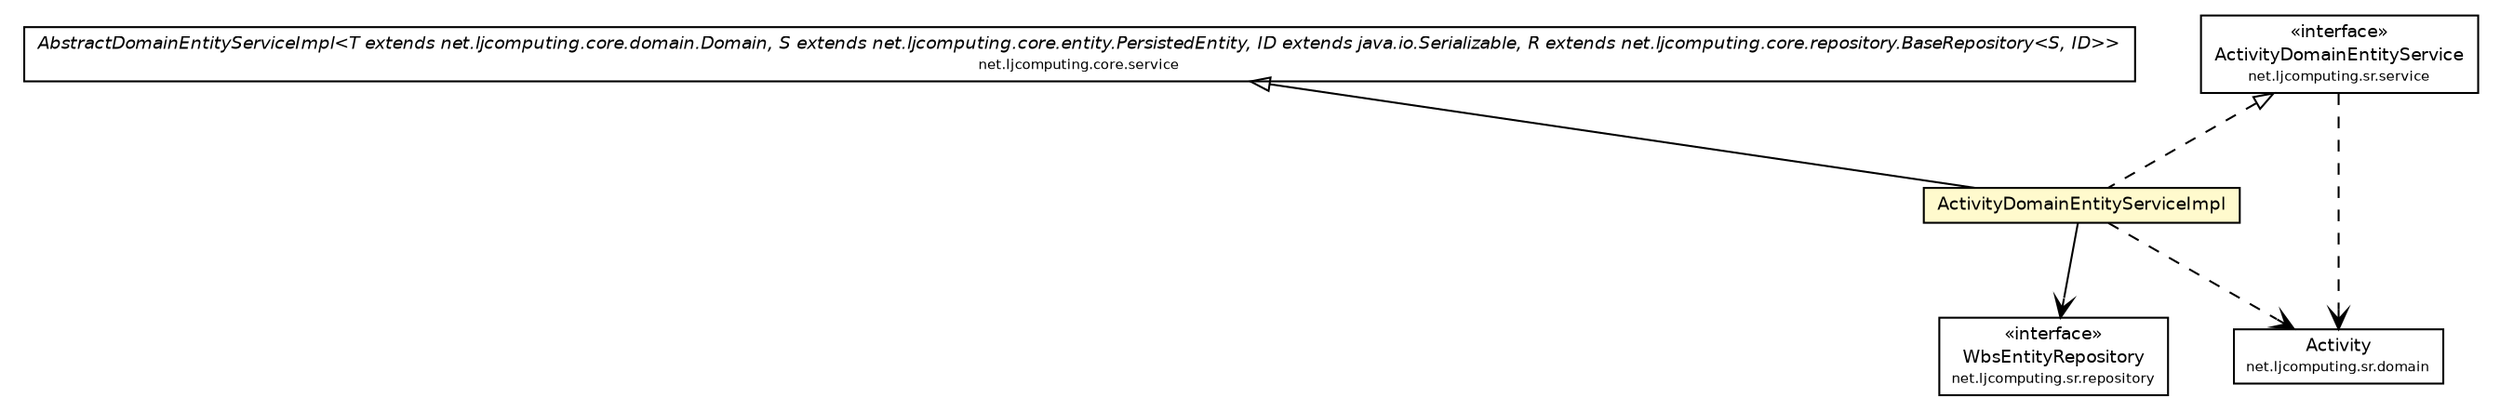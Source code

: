 #!/usr/local/bin/dot
#
# Class diagram 
# Generated by UMLGraph version R5_6 (http://www.umlgraph.org/)
#

digraph G {
	edge [fontname="Helvetica",fontsize=10,labelfontname="Helvetica",labelfontsize=10];
	node [fontname="Helvetica",fontsize=10,shape=plaintext];
	nodesep=0.25;
	ranksep=0.5;
	// net.ljcomputing.core.service.AbstractDomainEntityServiceImpl<T extends net.ljcomputing.core.domain.Domain, S extends net.ljcomputing.core.entity.PersistedEntity, ID extends java.io.Serializable, R extends net.ljcomputing.core.repository.BaseRepository<S, ID>>
	c856 [label=<<table title="net.ljcomputing.core.service.AbstractDomainEntityServiceImpl" border="0" cellborder="1" cellspacing="0" cellpadding="2" port="p" href="../../../core/service/AbstractDomainEntityServiceImpl.html">
		<tr><td><table border="0" cellspacing="0" cellpadding="1">
<tr><td align="center" balign="center"><font face="Helvetica-Oblique"> AbstractDomainEntityServiceImpl&lt;T extends net.ljcomputing.core.domain.Domain, S extends net.ljcomputing.core.entity.PersistedEntity, ID extends java.io.Serializable, R extends net.ljcomputing.core.repository.BaseRepository&lt;S, ID&gt;&gt; </font></td></tr>
<tr><td align="center" balign="center"><font point-size="7.0"> net.ljcomputing.core.service </font></td></tr>
		</table></td></tr>
		</table>>, URL="../../../core/service/AbstractDomainEntityServiceImpl.html", fontname="Helvetica", fontcolor="black", fontsize=9.0];
	// net.ljcomputing.sr.repository.WbsEntityRepository
	c859 [label=<<table title="net.ljcomputing.sr.repository.WbsEntityRepository" border="0" cellborder="1" cellspacing="0" cellpadding="2" port="p" href="../../repository/WbsEntityRepository.html">
		<tr><td><table border="0" cellspacing="0" cellpadding="1">
<tr><td align="center" balign="center"> &#171;interface&#187; </td></tr>
<tr><td align="center" balign="center"> WbsEntityRepository </td></tr>
<tr><td align="center" balign="center"><font point-size="7.0"> net.ljcomputing.sr.repository </font></td></tr>
		</table></td></tr>
		</table>>, URL="../../repository/WbsEntityRepository.html", fontname="Helvetica", fontcolor="black", fontsize=9.0];
	// net.ljcomputing.sr.domain.Activity
	c870 [label=<<table title="net.ljcomputing.sr.domain.Activity" border="0" cellborder="1" cellspacing="0" cellpadding="2" port="p" href="../../domain/Activity.html">
		<tr><td><table border="0" cellspacing="0" cellpadding="1">
<tr><td align="center" balign="center"> Activity </td></tr>
<tr><td align="center" balign="center"><font point-size="7.0"> net.ljcomputing.sr.domain </font></td></tr>
		</table></td></tr>
		</table>>, URL="../../domain/Activity.html", fontname="Helvetica", fontcolor="black", fontsize=9.0];
	// net.ljcomputing.sr.service.impl.ActivityDomainEntityServiceImpl
	c874 [label=<<table title="net.ljcomputing.sr.service.impl.ActivityDomainEntityServiceImpl" border="0" cellborder="1" cellspacing="0" cellpadding="2" port="p" bgcolor="lemonChiffon" href="./ActivityDomainEntityServiceImpl.html">
		<tr><td><table border="0" cellspacing="0" cellpadding="1">
<tr><td align="center" balign="center"> ActivityDomainEntityServiceImpl </td></tr>
		</table></td></tr>
		</table>>, URL="./ActivityDomainEntityServiceImpl.html", fontname="Helvetica", fontcolor="black", fontsize=9.0];
	// net.ljcomputing.sr.service.ActivityDomainEntityService
	c875 [label=<<table title="net.ljcomputing.sr.service.ActivityDomainEntityService" border="0" cellborder="1" cellspacing="0" cellpadding="2" port="p" href="../ActivityDomainEntityService.html">
		<tr><td><table border="0" cellspacing="0" cellpadding="1">
<tr><td align="center" balign="center"> &#171;interface&#187; </td></tr>
<tr><td align="center" balign="center"> ActivityDomainEntityService </td></tr>
<tr><td align="center" balign="center"><font point-size="7.0"> net.ljcomputing.sr.service </font></td></tr>
		</table></td></tr>
		</table>>, URL="../ActivityDomainEntityService.html", fontname="Helvetica", fontcolor="black", fontsize=9.0];
	//net.ljcomputing.sr.service.impl.ActivityDomainEntityServiceImpl extends net.ljcomputing.core.service.AbstractDomainEntityServiceImpl<net.ljcomputing.sr.domain.Activity, net.ljcomputing.sr.entity.ActivityEntity, java.lang.String, net.ljcomputing.sr.repository.ActivityEntityRepository>
	c856:p -> c874:p [dir=back,arrowtail=empty];
	//net.ljcomputing.sr.service.impl.ActivityDomainEntityServiceImpl implements net.ljcomputing.sr.service.ActivityDomainEntityService
	c875:p -> c874:p [dir=back,arrowtail=empty,style=dashed];
	// net.ljcomputing.sr.service.impl.ActivityDomainEntityServiceImpl NAVASSOC net.ljcomputing.sr.repository.WbsEntityRepository
	c874:p -> c859:p [taillabel="", label="", headlabel="", fontname="Helvetica", fontcolor="black", fontsize=10.0, color="black", arrowhead=open];
	// net.ljcomputing.sr.service.impl.ActivityDomainEntityServiceImpl DEPEND net.ljcomputing.sr.domain.Activity
	c874:p -> c870:p [taillabel="", label="", headlabel="", fontname="Helvetica", fontcolor="black", fontsize=10.0, color="black", arrowhead=open, style=dashed];
	// net.ljcomputing.sr.service.ActivityDomainEntityService DEPEND net.ljcomputing.sr.domain.Activity
	c875:p -> c870:p [taillabel="", label="", headlabel="", fontname="Helvetica", fontcolor="black", fontsize=10.0, color="black", arrowhead=open, style=dashed];
}


